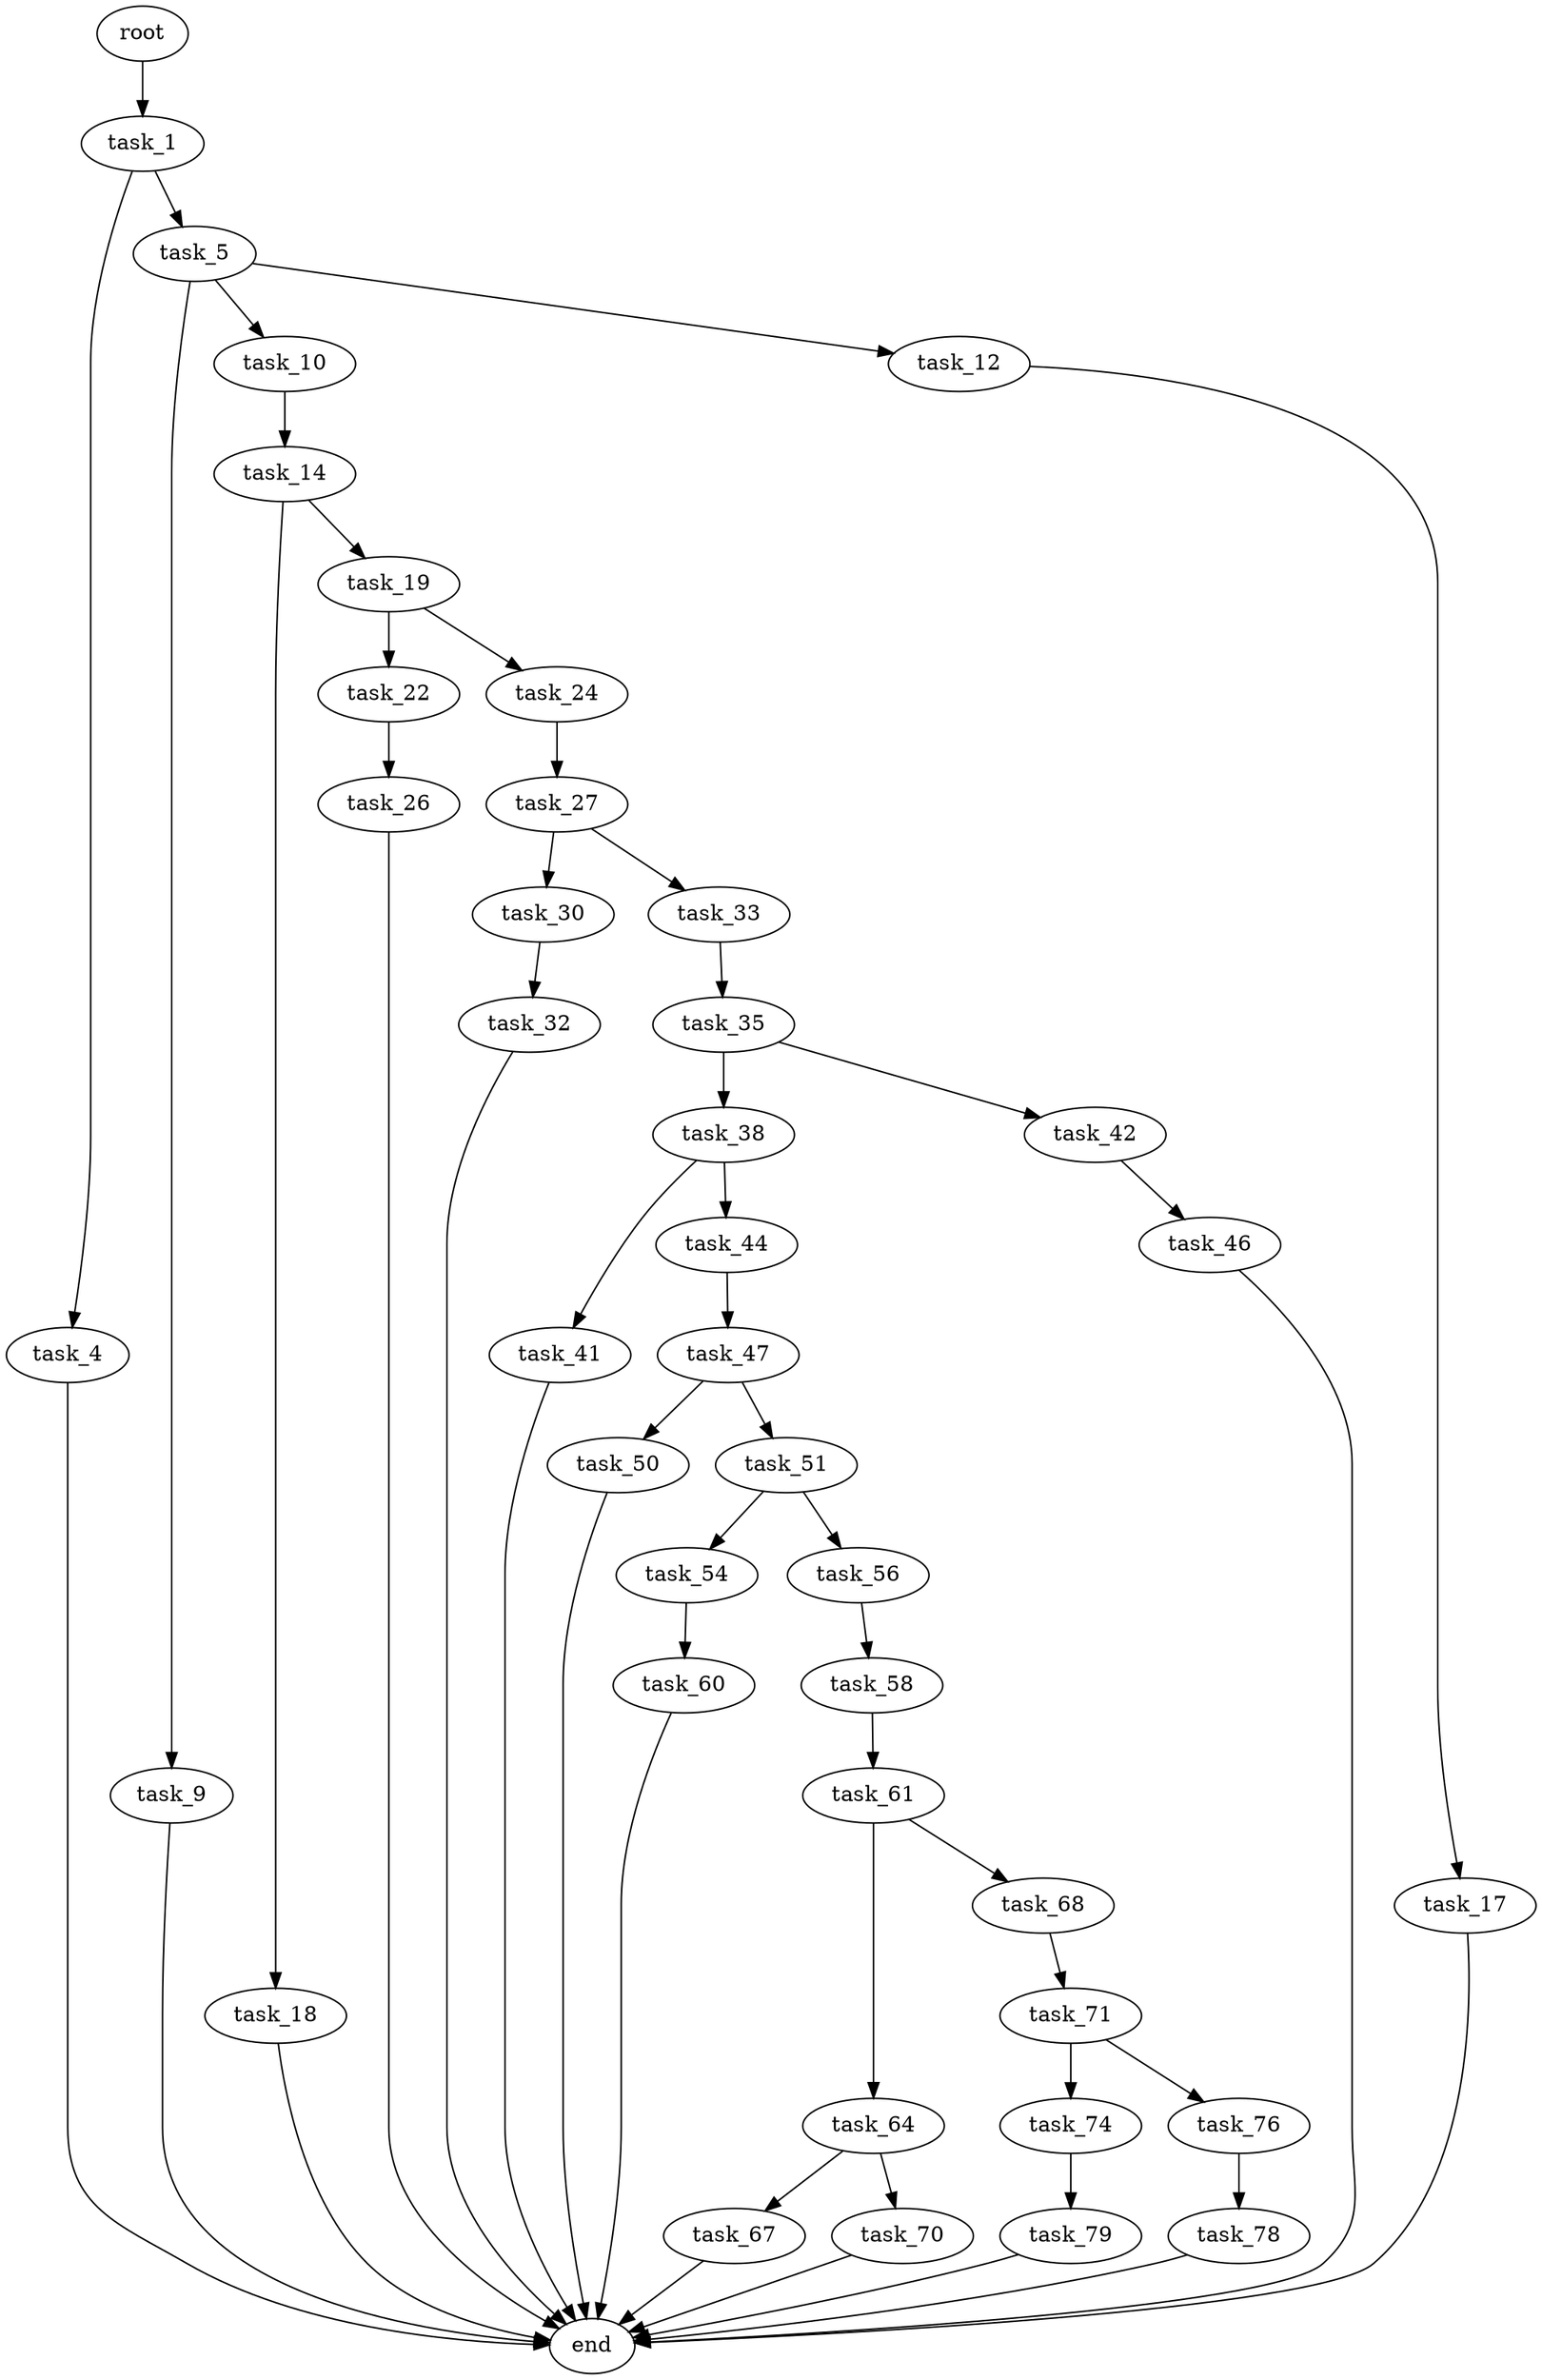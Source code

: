 digraph G {
  root [size="0.000000"];
  task_1 [size="134217728000.000000"];
  task_4 [size="231928233984.000000"];
  task_5 [size="45442449089.000000"];
  task_9 [size="22154953516.000000"];
  task_10 [size="85533713043.000000"];
  task_12 [size="368293445632.000000"];
  task_14 [size="22910076611.000000"];
  task_17 [size="8589934592.000000"];
  task_18 [size="5565919409.000000"];
  task_19 [size="328904397096.000000"];
  task_22 [size="782757789696.000000"];
  task_24 [size="688584381.000000"];
  task_26 [size="68719476736.000000"];
  task_27 [size="562789854.000000"];
  task_30 [size="134217728000.000000"];
  task_32 [size="2423258994.000000"];
  task_33 [size="153651655549.000000"];
  task_35 [size="233523724787.000000"];
  task_38 [size="24728440877.000000"];
  task_41 [size="4021051146.000000"];
  task_42 [size="231928233984.000000"];
  task_44 [size="787502472088.000000"];
  task_46 [size="573800803817.000000"];
  task_47 [size="263825438941.000000"];
  task_50 [size="16952539266.000000"];
  task_51 [size="33066027212.000000"];
  task_54 [size="221103735659.000000"];
  task_56 [size="1073741824000.000000"];
  task_58 [size="782757789696.000000"];
  task_60 [size="58690934422.000000"];
  task_61 [size="170131355016.000000"];
  task_64 [size="549755813888.000000"];
  task_67 [size="4584707671.000000"];
  task_68 [size="12663845928.000000"];
  task_70 [size="309599046242.000000"];
  task_71 [size="27838654872.000000"];
  task_74 [size="3235131733.000000"];
  task_76 [size="13197357405.000000"];
  task_78 [size="281584245214.000000"];
  task_79 [size="368293445632.000000"];
  end [size="0.000000"];

  root -> task_1 [size="1.000000"];
  task_1 -> task_4 [size="209715200.000000"];
  task_1 -> task_5 [size="209715200.000000"];
  task_4 -> end [size="1.000000"];
  task_5 -> task_9 [size="33554432.000000"];
  task_5 -> task_10 [size="33554432.000000"];
  task_5 -> task_12 [size="33554432.000000"];
  task_9 -> end [size="1.000000"];
  task_10 -> task_14 [size="75497472.000000"];
  task_12 -> task_17 [size="411041792.000000"];
  task_14 -> task_18 [size="679477248.000000"];
  task_14 -> task_19 [size="679477248.000000"];
  task_17 -> end [size="1.000000"];
  task_18 -> end [size="1.000000"];
  task_19 -> task_22 [size="301989888.000000"];
  task_19 -> task_24 [size="301989888.000000"];
  task_22 -> task_26 [size="679477248.000000"];
  task_24 -> task_27 [size="75497472.000000"];
  task_26 -> end [size="1.000000"];
  task_27 -> task_30 [size="33554432.000000"];
  task_27 -> task_33 [size="33554432.000000"];
  task_30 -> task_32 [size="209715200.000000"];
  task_32 -> end [size="1.000000"];
  task_33 -> task_35 [size="134217728.000000"];
  task_35 -> task_38 [size="411041792.000000"];
  task_35 -> task_42 [size="411041792.000000"];
  task_38 -> task_41 [size="838860800.000000"];
  task_38 -> task_44 [size="838860800.000000"];
  task_41 -> end [size="1.000000"];
  task_42 -> task_46 [size="301989888.000000"];
  task_44 -> task_47 [size="679477248.000000"];
  task_46 -> end [size="1.000000"];
  task_47 -> task_50 [size="838860800.000000"];
  task_47 -> task_51 [size="838860800.000000"];
  task_50 -> end [size="1.000000"];
  task_51 -> task_54 [size="679477248.000000"];
  task_51 -> task_56 [size="679477248.000000"];
  task_54 -> task_60 [size="301989888.000000"];
  task_56 -> task_58 [size="838860800.000000"];
  task_58 -> task_61 [size="679477248.000000"];
  task_60 -> end [size="1.000000"];
  task_61 -> task_64 [size="134217728.000000"];
  task_61 -> task_68 [size="134217728.000000"];
  task_64 -> task_67 [size="536870912.000000"];
  task_64 -> task_70 [size="536870912.000000"];
  task_67 -> end [size="1.000000"];
  task_68 -> task_71 [size="33554432.000000"];
  task_70 -> end [size="1.000000"];
  task_71 -> task_74 [size="536870912.000000"];
  task_71 -> task_76 [size="536870912.000000"];
  task_74 -> task_79 [size="301989888.000000"];
  task_76 -> task_78 [size="838860800.000000"];
  task_78 -> end [size="1.000000"];
  task_79 -> end [size="1.000000"];
}
